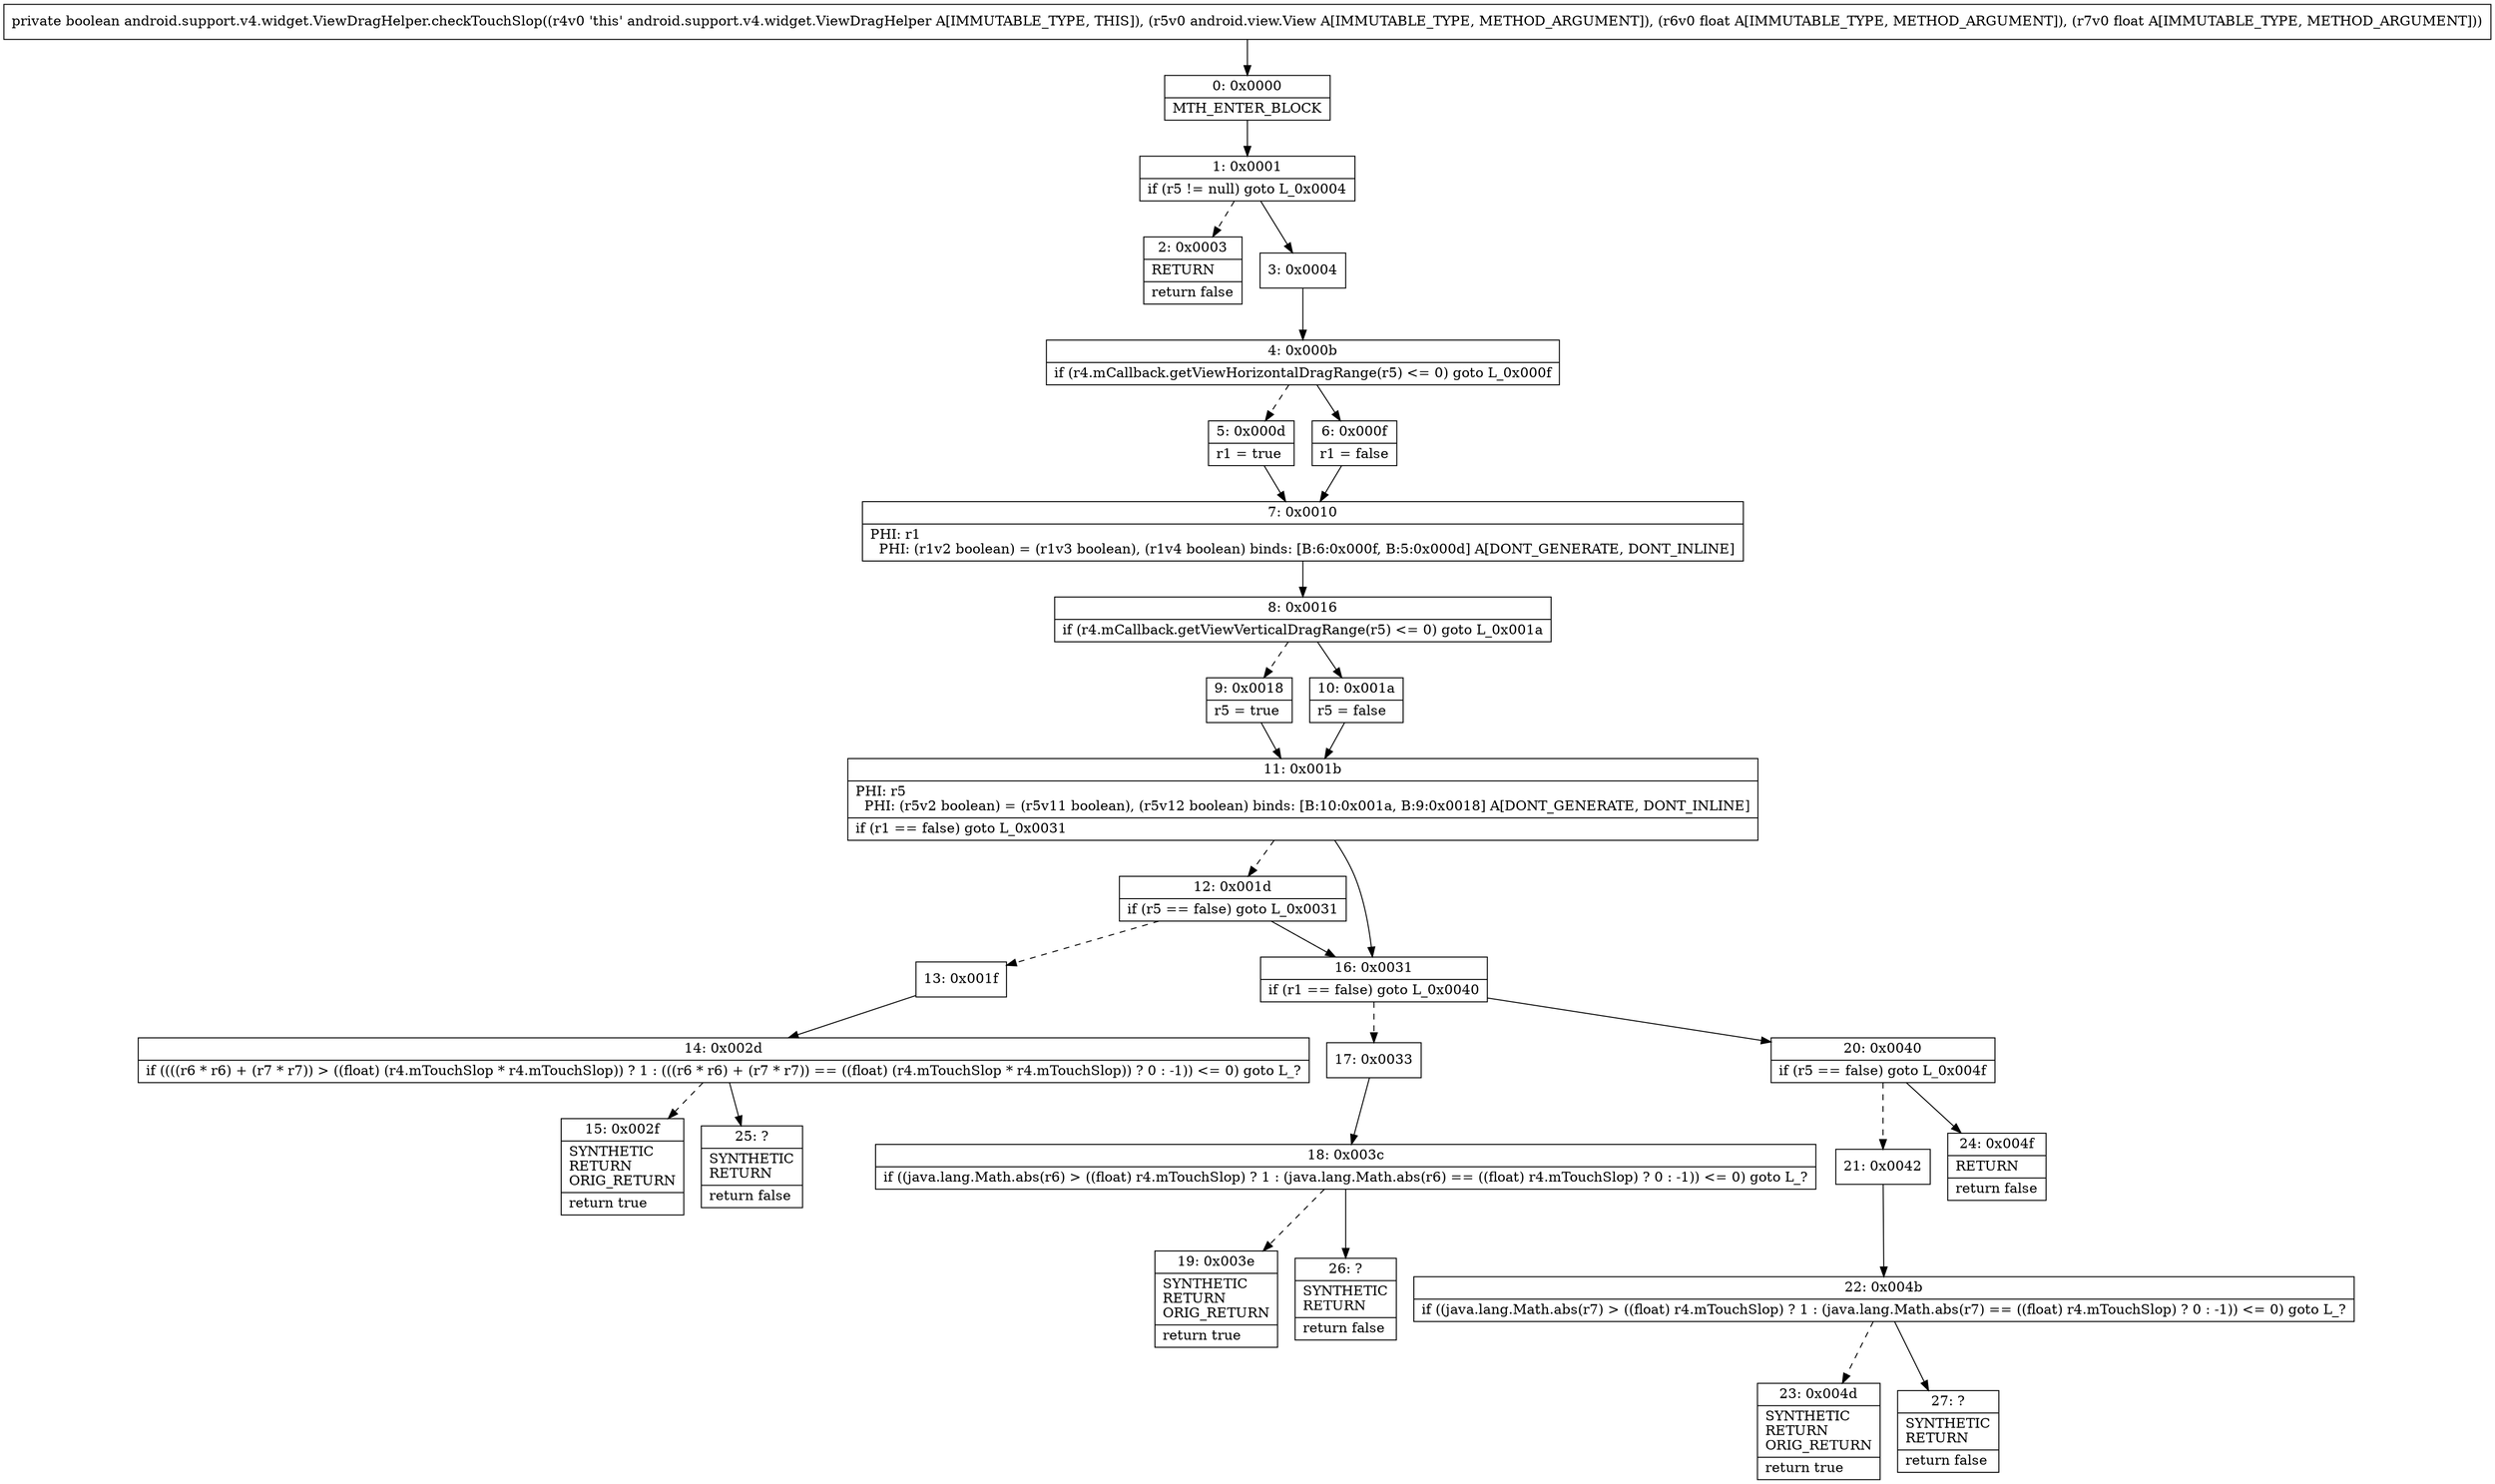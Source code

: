 digraph "CFG forandroid.support.v4.widget.ViewDragHelper.checkTouchSlop(Landroid\/view\/View;FF)Z" {
Node_0 [shape=record,label="{0\:\ 0x0000|MTH_ENTER_BLOCK\l}"];
Node_1 [shape=record,label="{1\:\ 0x0001|if (r5 != null) goto L_0x0004\l}"];
Node_2 [shape=record,label="{2\:\ 0x0003|RETURN\l|return false\l}"];
Node_3 [shape=record,label="{3\:\ 0x0004}"];
Node_4 [shape=record,label="{4\:\ 0x000b|if (r4.mCallback.getViewHorizontalDragRange(r5) \<= 0) goto L_0x000f\l}"];
Node_5 [shape=record,label="{5\:\ 0x000d|r1 = true\l}"];
Node_6 [shape=record,label="{6\:\ 0x000f|r1 = false\l}"];
Node_7 [shape=record,label="{7\:\ 0x0010|PHI: r1 \l  PHI: (r1v2 boolean) = (r1v3 boolean), (r1v4 boolean) binds: [B:6:0x000f, B:5:0x000d] A[DONT_GENERATE, DONT_INLINE]\l}"];
Node_8 [shape=record,label="{8\:\ 0x0016|if (r4.mCallback.getViewVerticalDragRange(r5) \<= 0) goto L_0x001a\l}"];
Node_9 [shape=record,label="{9\:\ 0x0018|r5 = true\l}"];
Node_10 [shape=record,label="{10\:\ 0x001a|r5 = false\l}"];
Node_11 [shape=record,label="{11\:\ 0x001b|PHI: r5 \l  PHI: (r5v2 boolean) = (r5v11 boolean), (r5v12 boolean) binds: [B:10:0x001a, B:9:0x0018] A[DONT_GENERATE, DONT_INLINE]\l|if (r1 == false) goto L_0x0031\l}"];
Node_12 [shape=record,label="{12\:\ 0x001d|if (r5 == false) goto L_0x0031\l}"];
Node_13 [shape=record,label="{13\:\ 0x001f}"];
Node_14 [shape=record,label="{14\:\ 0x002d|if ((((r6 * r6) + (r7 * r7)) \> ((float) (r4.mTouchSlop * r4.mTouchSlop)) ? 1 : (((r6 * r6) + (r7 * r7)) == ((float) (r4.mTouchSlop * r4.mTouchSlop)) ? 0 : \-1)) \<= 0) goto L_?\l}"];
Node_15 [shape=record,label="{15\:\ 0x002f|SYNTHETIC\lRETURN\lORIG_RETURN\l|return true\l}"];
Node_16 [shape=record,label="{16\:\ 0x0031|if (r1 == false) goto L_0x0040\l}"];
Node_17 [shape=record,label="{17\:\ 0x0033}"];
Node_18 [shape=record,label="{18\:\ 0x003c|if ((java.lang.Math.abs(r6) \> ((float) r4.mTouchSlop) ? 1 : (java.lang.Math.abs(r6) == ((float) r4.mTouchSlop) ? 0 : \-1)) \<= 0) goto L_?\l}"];
Node_19 [shape=record,label="{19\:\ 0x003e|SYNTHETIC\lRETURN\lORIG_RETURN\l|return true\l}"];
Node_20 [shape=record,label="{20\:\ 0x0040|if (r5 == false) goto L_0x004f\l}"];
Node_21 [shape=record,label="{21\:\ 0x0042}"];
Node_22 [shape=record,label="{22\:\ 0x004b|if ((java.lang.Math.abs(r7) \> ((float) r4.mTouchSlop) ? 1 : (java.lang.Math.abs(r7) == ((float) r4.mTouchSlop) ? 0 : \-1)) \<= 0) goto L_?\l}"];
Node_23 [shape=record,label="{23\:\ 0x004d|SYNTHETIC\lRETURN\lORIG_RETURN\l|return true\l}"];
Node_24 [shape=record,label="{24\:\ 0x004f|RETURN\l|return false\l}"];
Node_25 [shape=record,label="{25\:\ ?|SYNTHETIC\lRETURN\l|return false\l}"];
Node_26 [shape=record,label="{26\:\ ?|SYNTHETIC\lRETURN\l|return false\l}"];
Node_27 [shape=record,label="{27\:\ ?|SYNTHETIC\lRETURN\l|return false\l}"];
MethodNode[shape=record,label="{private boolean android.support.v4.widget.ViewDragHelper.checkTouchSlop((r4v0 'this' android.support.v4.widget.ViewDragHelper A[IMMUTABLE_TYPE, THIS]), (r5v0 android.view.View A[IMMUTABLE_TYPE, METHOD_ARGUMENT]), (r6v0 float A[IMMUTABLE_TYPE, METHOD_ARGUMENT]), (r7v0 float A[IMMUTABLE_TYPE, METHOD_ARGUMENT])) }"];
MethodNode -> Node_0;
Node_0 -> Node_1;
Node_1 -> Node_2[style=dashed];
Node_1 -> Node_3;
Node_3 -> Node_4;
Node_4 -> Node_5[style=dashed];
Node_4 -> Node_6;
Node_5 -> Node_7;
Node_6 -> Node_7;
Node_7 -> Node_8;
Node_8 -> Node_9[style=dashed];
Node_8 -> Node_10;
Node_9 -> Node_11;
Node_10 -> Node_11;
Node_11 -> Node_12[style=dashed];
Node_11 -> Node_16;
Node_12 -> Node_13[style=dashed];
Node_12 -> Node_16;
Node_13 -> Node_14;
Node_14 -> Node_15[style=dashed];
Node_14 -> Node_25;
Node_16 -> Node_17[style=dashed];
Node_16 -> Node_20;
Node_17 -> Node_18;
Node_18 -> Node_19[style=dashed];
Node_18 -> Node_26;
Node_20 -> Node_21[style=dashed];
Node_20 -> Node_24;
Node_21 -> Node_22;
Node_22 -> Node_23[style=dashed];
Node_22 -> Node_27;
}

